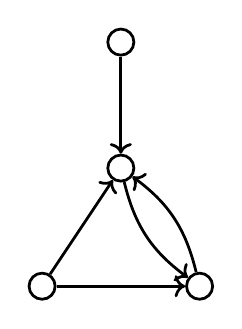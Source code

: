 \begin{tikzpicture}
    \tikzstyle{vertex}=[draw,circle,line width=1.0pt];
    \tikzstyle{myedge}=[->,line width=1.0pt];
    \node[vertex] (v1) at (0, 0) {};
    \node[vertex] (v2) at (2, 0) {};
    \node[vertex] (v3) at (1.0, 1.5) {};
    \node[vertex] (v4) at (1.0, 3.1) {};

    \draw[myedge] (v1) edge (v2);
    \draw[myedge] (v1) edge (v3);
    \draw[myedge,bend right=20] (v2) edge (v3);
    \draw[myedge,bend right=20] (v3) edge (v2);
    \draw[myedge] (v4) edge (v3);
\end{tikzpicture}
